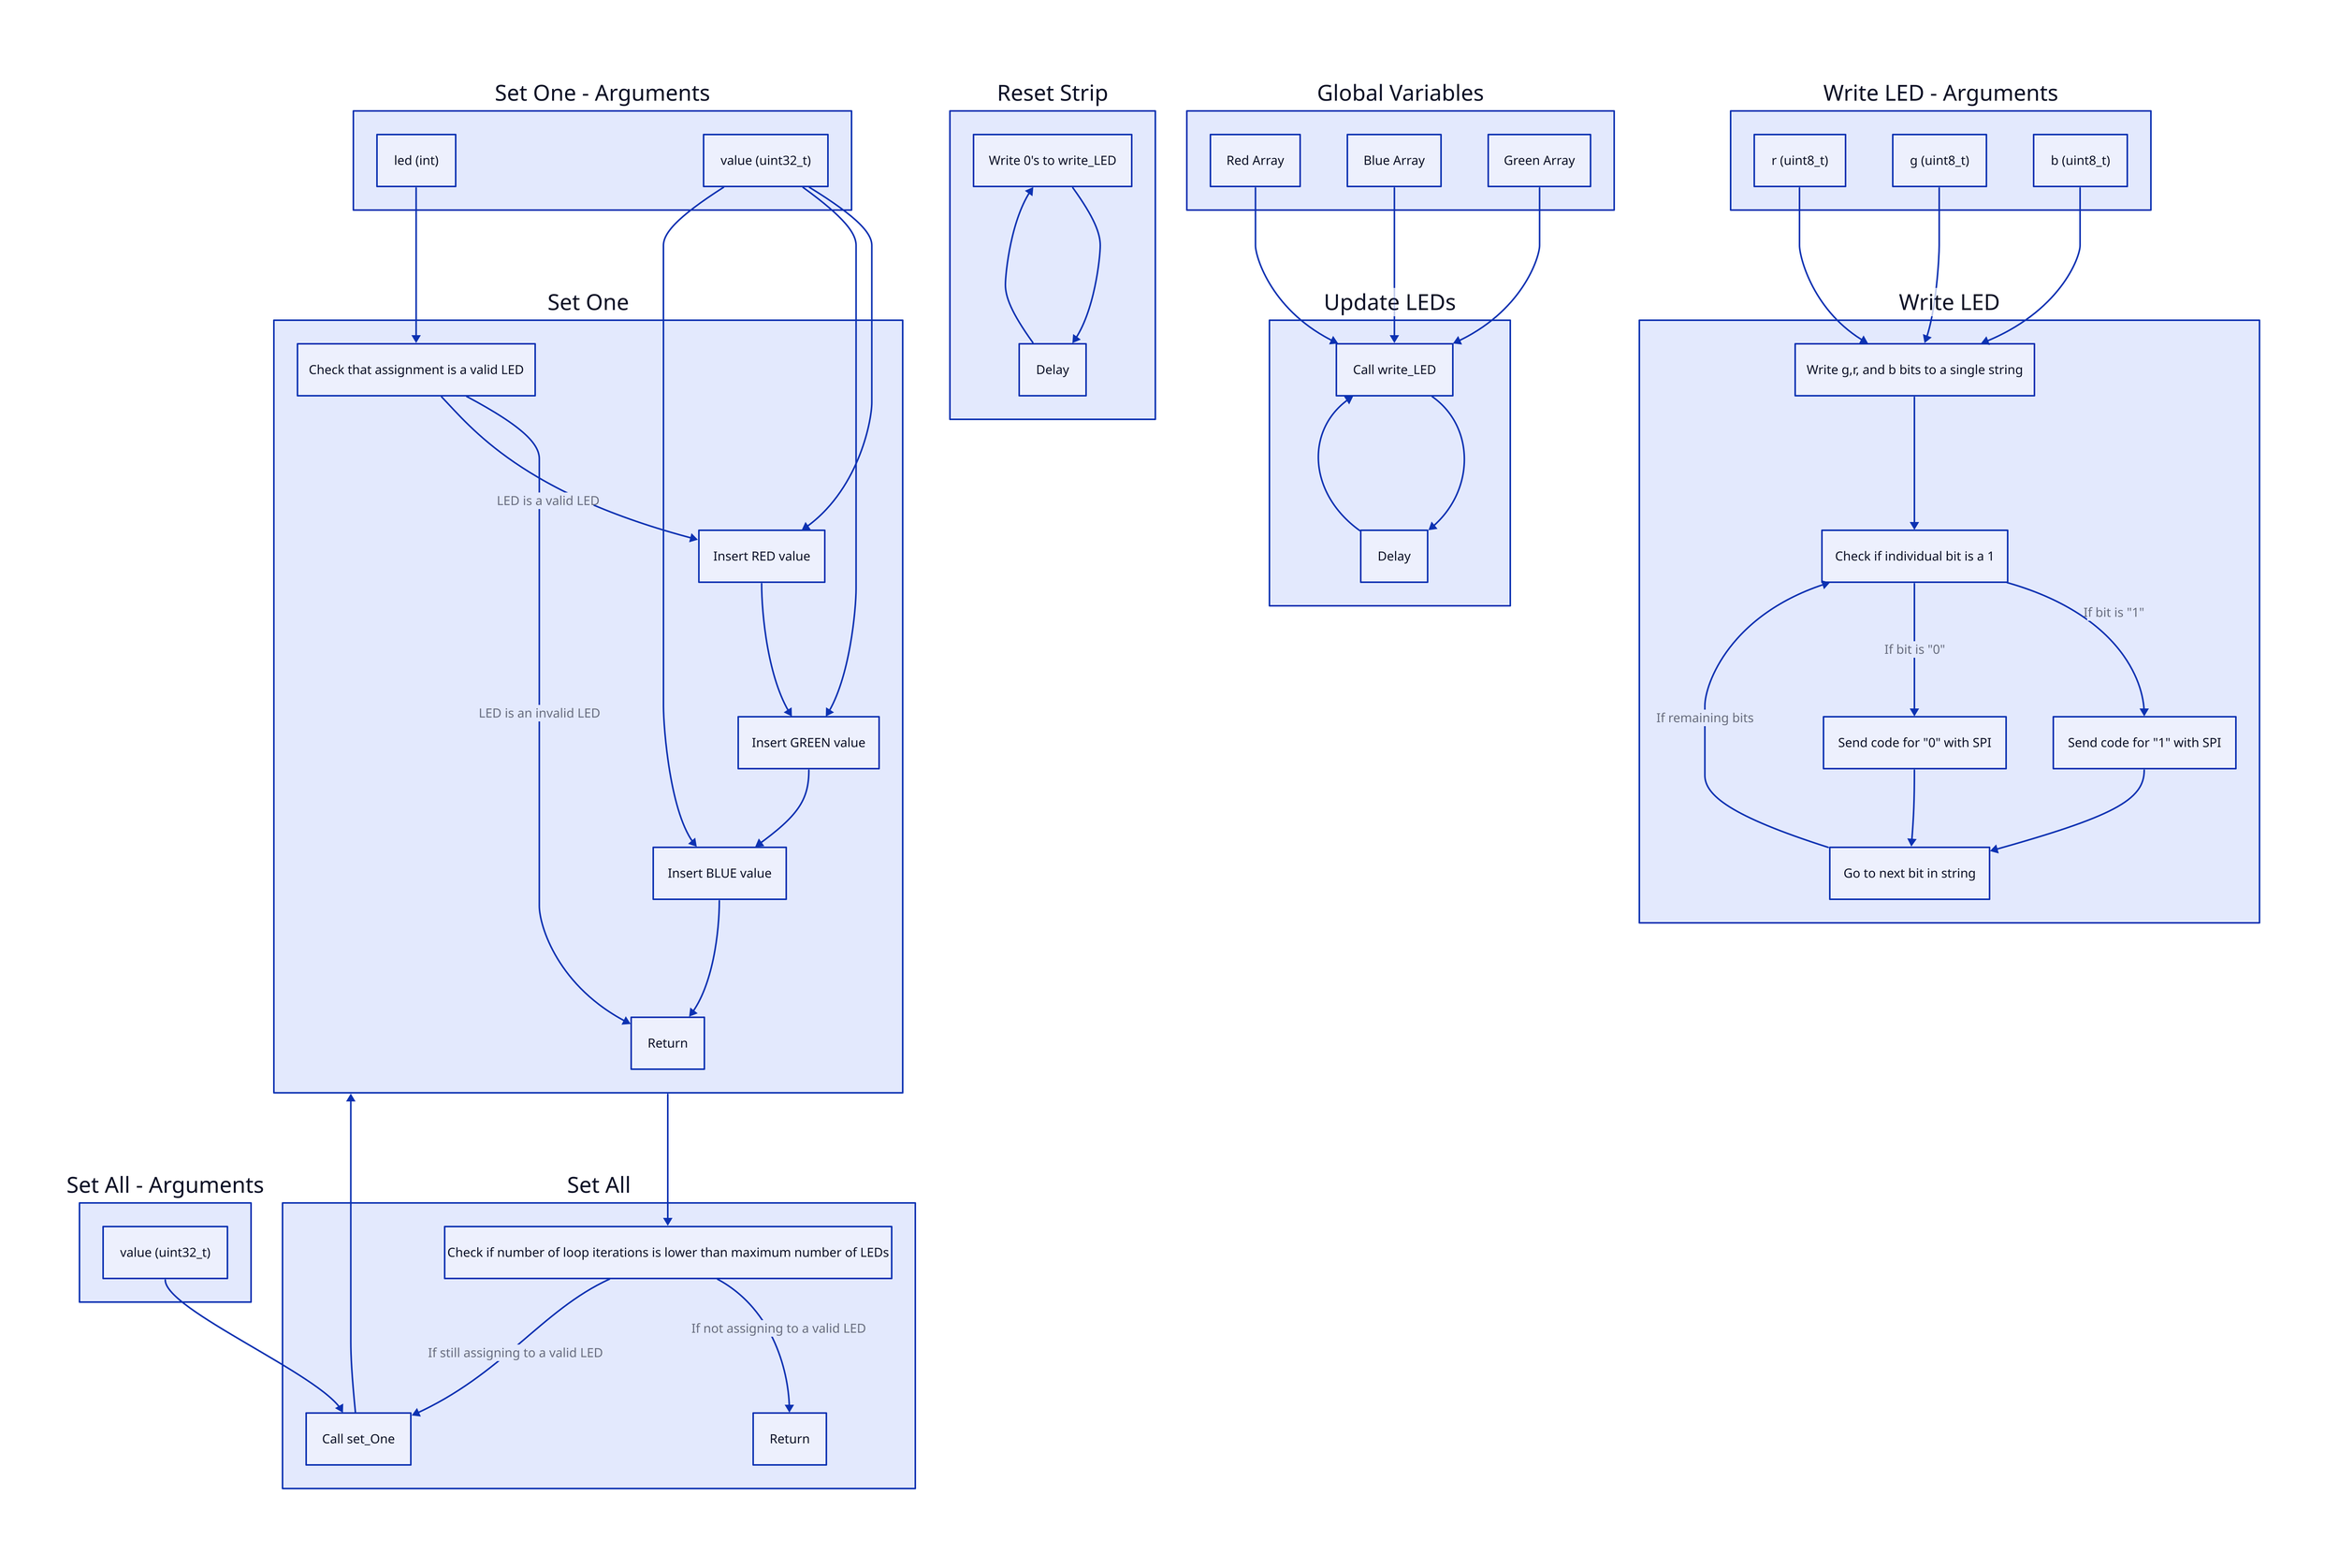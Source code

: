 vars_global: Global Variables {
	red: Red Array
	blue: Blue Array
	green: Green Array
}

args_set_one: Set One - Arguments {
	led: led (int)
	value: value (uint32_t)
}
fnc_set_one: Set One {
	bounds_chk: Check that assignment is a valid LED
	assign_red: Insert RED value
	assign_grn: Insert GREEN value
	assign_blu: Insert BLUE value
	return: Return

	bounds_chk -> return: LED is an invalid LED
	bounds_chk -> assign_red: LED is a valid LED
	assign_red -> assign_grn
	assign_grn -> assign_blu
	assign_blu -> return
}
args_set_one.led -> fnc_set_one.bounds_chk
args_set_one.value -> fnc_set_one.assign_red
args_set_one.value -> fnc_set_one.assign_grn
args_set_one.value -> fnc_set_one.assign_blu

args_set_all: Set All - Arguments {
	value: value (uint32_t)
}
fnc_set_all: Set All {
	loop_con_chk: Check if number of loop iterations is lower than maximum number of LEDs
	call: Call set_One
	return: Return

	loop_con_chk -> return: If not assigning to a valid LED
	loop_con_chk -> call: If still assigning to a valid LED
}
args_set_all.value -> fnc_set_all.call
fnc_set_all.call -> fnc_set_one
fnc_set_one -> fnc_set_all.loop_con_chk

args_write_LED: Write LED - Arguments {
	r_value: r (uint8_t)
	g_value: g (uint8_t)
	b_value: b (uint8_t)
}

fnc_write_LED: Write LED {
	split_g_r_b_channels: Write g,r, and b bits to a single string
	check_if_1: Check if individual bit is a 1
	send_1_code: Send code for "1" with SPI
	send_0_code: Send code for "0" with SPI
	goto_next_bit: Go to next bit in string

	split_g_r_b_channels -> check_if_1
	check_if_1 -> send_1_code: If bit is "1"
	check_if_1 -> send_0_code: If bit is "0"
	send_1_code -> goto_next_bit
	send_0_code -> goto_next_bit
	goto_next_bit -> check_if_1: If remaining bits
}

args_write_LED.r_value -> fnc_write_LED.split_g_r_b_channels
args_write_LED.g_value -> fnc_write_LED.split_g_r_b_channels
args_write_LED.b_value -> fnc_write_LED.split_g_r_b_channels

fnc_update_LEDs: Update LEDs {
	call_write_led: Call write_LED
	delay: Delay
	call_write_led -> delay
	delay -> call_write_led
}

vars_global.red -> fnc_update_LEDS.call_write_led
vars_global.green -> fnc_update_LEDS.call_write_led
vars_global.blue -> fnc_update_LEDS.call_write_led

fnc_reset_strip: Reset Strip {
	call_write_led: Write 0's to write_LED
	delay: Delay
	call_write_led -> delay
	delay -> call_write_led
}

